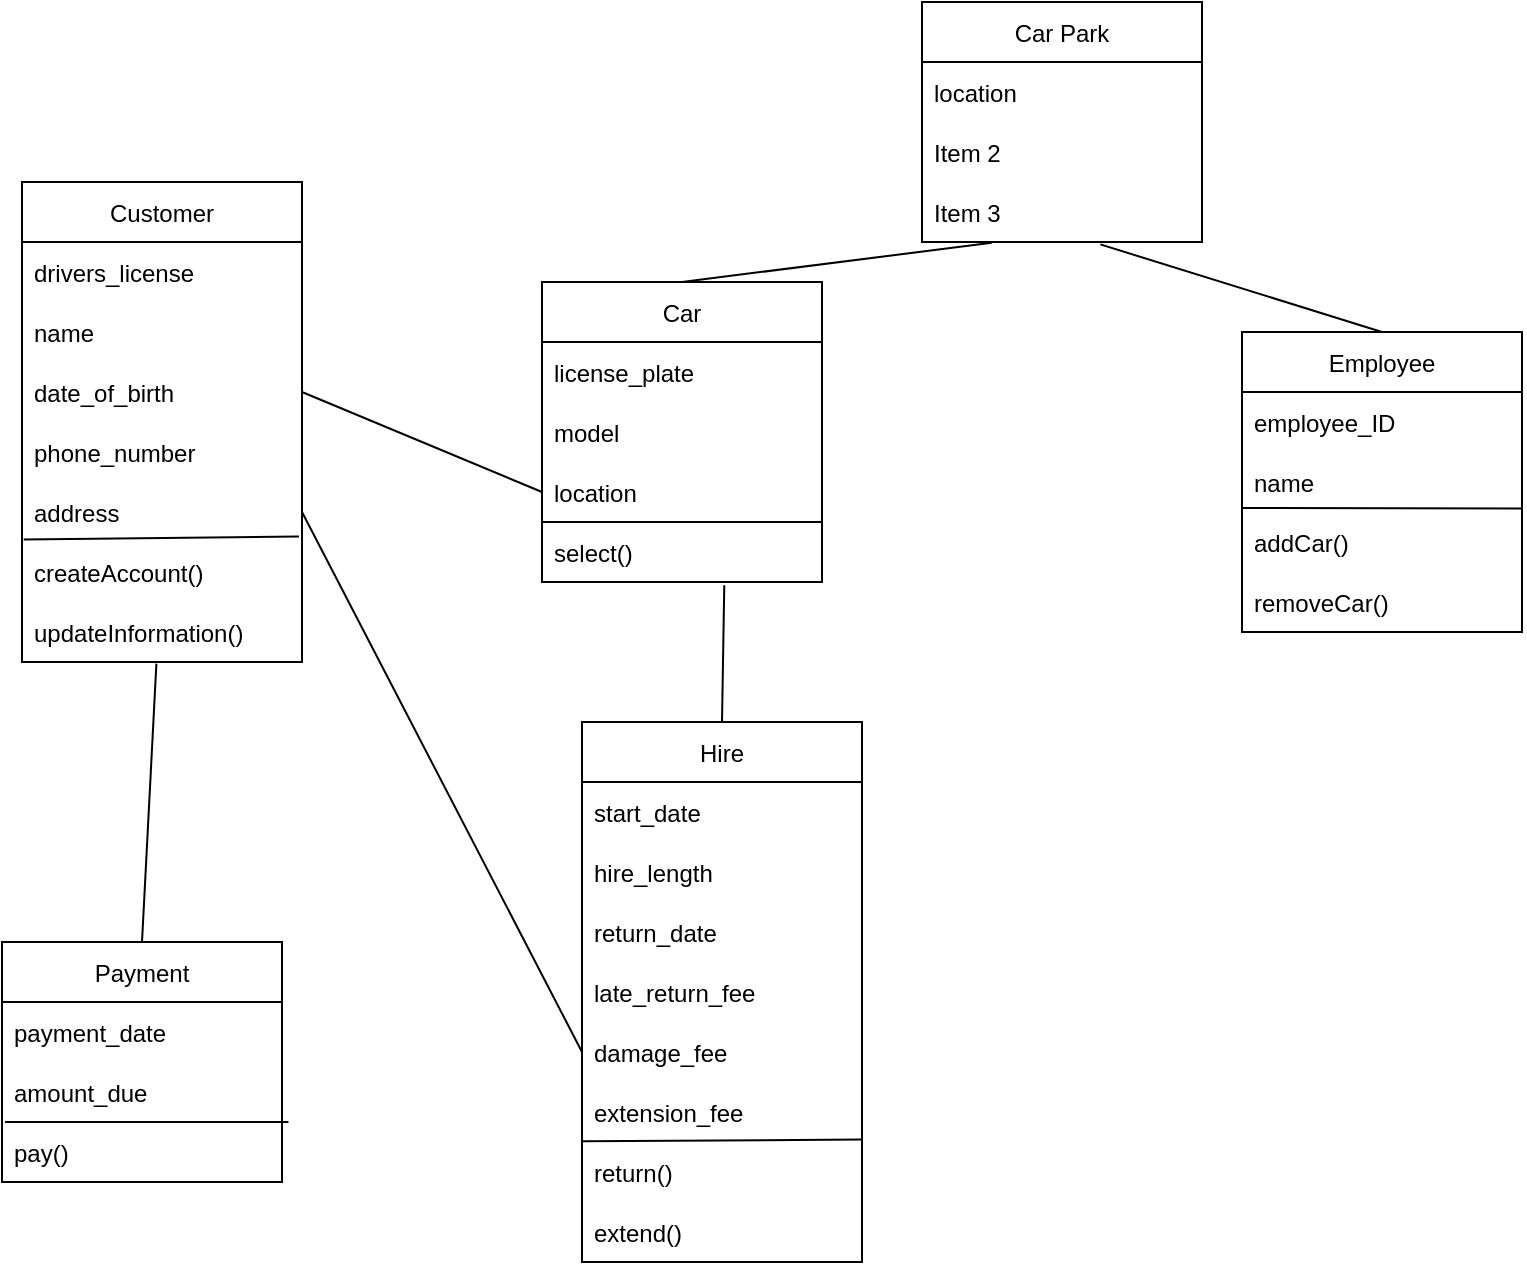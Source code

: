 <mxfile version="16.5.1" type="device"><diagram id="Q9zCMjPbEm7uwgnjjk9k" name="Page-1"><mxGraphModel dx="1038" dy="649" grid="1" gridSize="10" guides="1" tooltips="1" connect="1" arrows="1" fold="1" page="1" pageScale="1" pageWidth="850" pageHeight="1100" math="0" shadow="0"><root><mxCell id="0"/><mxCell id="1" parent="0"/><mxCell id="l8EElm-lrA3M2qKHBLBK-8" value="Customer" style="swimlane;fontStyle=0;childLayout=stackLayout;horizontal=1;startSize=30;horizontalStack=0;resizeParent=1;resizeParentMax=0;resizeLast=0;collapsible=1;marginBottom=0;" vertex="1" parent="1"><mxGeometry x="50" y="120" width="140" height="240" as="geometry"><mxRectangle x="350" y="90" width="80" height="30" as="alternateBounds"/></mxGeometry></mxCell><mxCell id="l8EElm-lrA3M2qKHBLBK-9" value="drivers_license" style="text;strokeColor=none;fillColor=none;align=left;verticalAlign=middle;spacingLeft=4;spacingRight=4;overflow=hidden;points=[[0,0.5],[1,0.5]];portConstraint=eastwest;rotatable=0;" vertex="1" parent="l8EElm-lrA3M2qKHBLBK-8"><mxGeometry y="30" width="140" height="30" as="geometry"/></mxCell><mxCell id="l8EElm-lrA3M2qKHBLBK-10" value="name" style="text;strokeColor=none;fillColor=none;align=left;verticalAlign=middle;spacingLeft=4;spacingRight=4;overflow=hidden;points=[[0,0.5],[1,0.5]];portConstraint=eastwest;rotatable=0;" vertex="1" parent="l8EElm-lrA3M2qKHBLBK-8"><mxGeometry y="60" width="140" height="30" as="geometry"/></mxCell><mxCell id="l8EElm-lrA3M2qKHBLBK-11" value="date_of_birth" style="text;strokeColor=none;fillColor=none;align=left;verticalAlign=middle;spacingLeft=4;spacingRight=4;overflow=hidden;points=[[0,0.5],[1,0.5]];portConstraint=eastwest;rotatable=0;" vertex="1" parent="l8EElm-lrA3M2qKHBLBK-8"><mxGeometry y="90" width="140" height="30" as="geometry"/></mxCell><mxCell id="l8EElm-lrA3M2qKHBLBK-24" value="phone_number" style="text;strokeColor=none;fillColor=none;align=left;verticalAlign=middle;spacingLeft=4;spacingRight=4;overflow=hidden;points=[[0,0.5],[1,0.5]];portConstraint=eastwest;rotatable=0;" vertex="1" parent="l8EElm-lrA3M2qKHBLBK-8"><mxGeometry y="120" width="140" height="30" as="geometry"/></mxCell><mxCell id="l8EElm-lrA3M2qKHBLBK-26" value="address" style="text;strokeColor=none;fillColor=none;align=left;verticalAlign=middle;spacingLeft=4;spacingRight=4;overflow=hidden;points=[[0,0.5],[1,0.5]];portConstraint=eastwest;rotatable=0;" vertex="1" parent="l8EElm-lrA3M2qKHBLBK-8"><mxGeometry y="150" width="140" height="30" as="geometry"/></mxCell><mxCell id="l8EElm-lrA3M2qKHBLBK-29" value="createAccount()" style="text;strokeColor=none;fillColor=none;align=left;verticalAlign=middle;spacingLeft=4;spacingRight=4;overflow=hidden;points=[[0,0.5],[1,0.5]];portConstraint=eastwest;rotatable=0;" vertex="1" parent="l8EElm-lrA3M2qKHBLBK-8"><mxGeometry y="180" width="140" height="30" as="geometry"/></mxCell><mxCell id="l8EElm-lrA3M2qKHBLBK-70" value="updateInformation()" style="text;strokeColor=none;fillColor=none;align=left;verticalAlign=middle;spacingLeft=4;spacingRight=4;overflow=hidden;points=[[0,0.5],[1,0.5]];portConstraint=eastwest;rotatable=0;" vertex="1" parent="l8EElm-lrA3M2qKHBLBK-8"><mxGeometry y="210" width="140" height="30" as="geometry"/></mxCell><mxCell id="l8EElm-lrA3M2qKHBLBK-30" value="" style="endArrow=none;html=1;rounded=0;entryX=0.989;entryY=-0.093;entryDx=0;entryDy=0;entryPerimeter=0;exitX=0.006;exitY=-0.04;exitDx=0;exitDy=0;exitPerimeter=0;" edge="1" parent="l8EElm-lrA3M2qKHBLBK-8"><mxGeometry width="50" height="50" relative="1" as="geometry"><mxPoint x="0.84" y="178.8" as="sourcePoint"/><mxPoint x="138.46" y="177.21" as="targetPoint"/></mxGeometry></mxCell><mxCell id="l8EElm-lrA3M2qKHBLBK-12" value="Hire" style="swimlane;fontStyle=0;childLayout=stackLayout;horizontal=1;startSize=30;horizontalStack=0;resizeParent=1;resizeParentMax=0;resizeLast=0;collapsible=1;marginBottom=0;" vertex="1" parent="1"><mxGeometry x="330" y="390" width="140" height="270" as="geometry"/></mxCell><mxCell id="l8EElm-lrA3M2qKHBLBK-13" value="start_date" style="text;strokeColor=none;fillColor=none;align=left;verticalAlign=middle;spacingLeft=4;spacingRight=4;overflow=hidden;points=[[0,0.5],[1,0.5]];portConstraint=eastwest;rotatable=0;" vertex="1" parent="l8EElm-lrA3M2qKHBLBK-12"><mxGeometry y="30" width="140" height="30" as="geometry"/></mxCell><mxCell id="l8EElm-lrA3M2qKHBLBK-14" value="hire_length" style="text;strokeColor=none;fillColor=none;align=left;verticalAlign=middle;spacingLeft=4;spacingRight=4;overflow=hidden;points=[[0,0.5],[1,0.5]];portConstraint=eastwest;rotatable=0;" vertex="1" parent="l8EElm-lrA3M2qKHBLBK-12"><mxGeometry y="60" width="140" height="30" as="geometry"/></mxCell><mxCell id="l8EElm-lrA3M2qKHBLBK-15" value="return_date" style="text;strokeColor=none;fillColor=none;align=left;verticalAlign=middle;spacingLeft=4;spacingRight=4;overflow=hidden;points=[[0,0.5],[1,0.5]];portConstraint=eastwest;rotatable=0;" vertex="1" parent="l8EElm-lrA3M2qKHBLBK-12"><mxGeometry y="90" width="140" height="30" as="geometry"/></mxCell><mxCell id="l8EElm-lrA3M2qKHBLBK-37" value="late_return_fee" style="text;strokeColor=none;fillColor=none;align=left;verticalAlign=middle;spacingLeft=4;spacingRight=4;overflow=hidden;points=[[0,0.5],[1,0.5]];portConstraint=eastwest;rotatable=0;" vertex="1" parent="l8EElm-lrA3M2qKHBLBK-12"><mxGeometry y="120" width="140" height="30" as="geometry"/></mxCell><mxCell id="l8EElm-lrA3M2qKHBLBK-38" value="damage_fee" style="text;strokeColor=none;fillColor=none;align=left;verticalAlign=middle;spacingLeft=4;spacingRight=4;overflow=hidden;points=[[0,0.5],[1,0.5]];portConstraint=eastwest;rotatable=0;" vertex="1" parent="l8EElm-lrA3M2qKHBLBK-12"><mxGeometry y="150" width="140" height="30" as="geometry"/></mxCell><mxCell id="l8EElm-lrA3M2qKHBLBK-68" value="extension_fee" style="text;strokeColor=none;fillColor=none;align=left;verticalAlign=middle;spacingLeft=4;spacingRight=4;overflow=hidden;points=[[0,0.5],[1,0.5]];portConstraint=eastwest;rotatable=0;" vertex="1" parent="l8EElm-lrA3M2qKHBLBK-12"><mxGeometry y="180" width="140" height="30" as="geometry"/></mxCell><mxCell id="l8EElm-lrA3M2qKHBLBK-39" value="return()" style="text;strokeColor=none;fillColor=none;align=left;verticalAlign=middle;spacingLeft=4;spacingRight=4;overflow=hidden;points=[[0,0.5],[1,0.5]];portConstraint=eastwest;rotatable=0;" vertex="1" parent="l8EElm-lrA3M2qKHBLBK-12"><mxGeometry y="210" width="140" height="30" as="geometry"/></mxCell><mxCell id="l8EElm-lrA3M2qKHBLBK-40" value="extend()" style="text;strokeColor=none;fillColor=none;align=left;verticalAlign=middle;spacingLeft=4;spacingRight=4;overflow=hidden;points=[[0,0.5],[1,0.5]];portConstraint=eastwest;rotatable=0;" vertex="1" parent="l8EElm-lrA3M2qKHBLBK-12"><mxGeometry y="240" width="140" height="30" as="geometry"/></mxCell><mxCell id="l8EElm-lrA3M2qKHBLBK-69" value="" style="endArrow=none;html=1;rounded=0;entryX=0.997;entryY=-0.04;entryDx=0;entryDy=0;entryPerimeter=0;exitX=0.003;exitY=-0.013;exitDx=0;exitDy=0;exitPerimeter=0;" edge="1" parent="l8EElm-lrA3M2qKHBLBK-12" source="l8EElm-lrA3M2qKHBLBK-39" target="l8EElm-lrA3M2qKHBLBK-39"><mxGeometry width="50" height="50" relative="1" as="geometry"><mxPoint x="-20" y="20" as="sourcePoint"/><mxPoint x="30" y="-30" as="targetPoint"/></mxGeometry></mxCell><mxCell id="l8EElm-lrA3M2qKHBLBK-16" value="Car" style="swimlane;fontStyle=0;childLayout=stackLayout;horizontal=1;startSize=30;horizontalStack=0;resizeParent=1;resizeParentMax=0;resizeLast=0;collapsible=1;marginBottom=0;" vertex="1" parent="1"><mxGeometry x="310" y="170" width="140" height="150" as="geometry"/></mxCell><mxCell id="l8EElm-lrA3M2qKHBLBK-17" value="license_plate" style="text;strokeColor=none;fillColor=none;align=left;verticalAlign=middle;spacingLeft=4;spacingRight=4;overflow=hidden;points=[[0,0.5],[1,0.5]];portConstraint=eastwest;rotatable=0;" vertex="1" parent="l8EElm-lrA3M2qKHBLBK-16"><mxGeometry y="30" width="140" height="30" as="geometry"/></mxCell><mxCell id="l8EElm-lrA3M2qKHBLBK-18" value="model" style="text;strokeColor=none;fillColor=none;align=left;verticalAlign=middle;spacingLeft=4;spacingRight=4;overflow=hidden;points=[[0,0.5],[1,0.5]];portConstraint=eastwest;rotatable=0;" vertex="1" parent="l8EElm-lrA3M2qKHBLBK-16"><mxGeometry y="60" width="140" height="30" as="geometry"/></mxCell><mxCell id="l8EElm-lrA3M2qKHBLBK-31" value="location" style="text;strokeColor=none;fillColor=none;align=left;verticalAlign=middle;spacingLeft=4;spacingRight=4;overflow=hidden;points=[[0,0.5],[1,0.5]];portConstraint=eastwest;rotatable=0;" vertex="1" parent="l8EElm-lrA3M2qKHBLBK-16"><mxGeometry y="90" width="140" height="30" as="geometry"/></mxCell><mxCell id="l8EElm-lrA3M2qKHBLBK-32" value="select()" style="text;strokeColor=none;fillColor=none;align=left;verticalAlign=middle;spacingLeft=4;spacingRight=4;overflow=hidden;points=[[0,0.5],[1,0.5]];portConstraint=eastwest;rotatable=0;" vertex="1" parent="l8EElm-lrA3M2qKHBLBK-16"><mxGeometry y="120" width="140" height="30" as="geometry"/></mxCell><mxCell id="l8EElm-lrA3M2qKHBLBK-36" value="" style="endArrow=none;html=1;rounded=0;entryX=1;entryY=1;entryDx=0;entryDy=0;entryPerimeter=0;" edge="1" parent="l8EElm-lrA3M2qKHBLBK-16" target="l8EElm-lrA3M2qKHBLBK-31"><mxGeometry width="50" height="50" relative="1" as="geometry"><mxPoint y="120" as="sourcePoint"/><mxPoint x="-180" y="90" as="targetPoint"/></mxGeometry></mxCell><mxCell id="l8EElm-lrA3M2qKHBLBK-20" value="Payment" style="swimlane;fontStyle=0;childLayout=stackLayout;horizontal=1;startSize=30;horizontalStack=0;resizeParent=1;resizeParentMax=0;resizeLast=0;collapsible=1;marginBottom=0;" vertex="1" parent="1"><mxGeometry x="40" y="500" width="140" height="120" as="geometry"/></mxCell><mxCell id="l8EElm-lrA3M2qKHBLBK-64" value="payment_date" style="text;strokeColor=none;fillColor=none;align=left;verticalAlign=middle;spacingLeft=4;spacingRight=4;overflow=hidden;points=[[0,0.5],[1,0.5]];portConstraint=eastwest;rotatable=0;" vertex="1" parent="l8EElm-lrA3M2qKHBLBK-20"><mxGeometry y="30" width="140" height="30" as="geometry"/></mxCell><mxCell id="l8EElm-lrA3M2qKHBLBK-21" value="amount_due" style="text;strokeColor=none;fillColor=none;align=left;verticalAlign=middle;spacingLeft=4;spacingRight=4;overflow=hidden;points=[[0,0.5],[1,0.5]];portConstraint=eastwest;rotatable=0;" vertex="1" parent="l8EElm-lrA3M2qKHBLBK-20"><mxGeometry y="60" width="140" height="30" as="geometry"/></mxCell><mxCell id="l8EElm-lrA3M2qKHBLBK-23" value="pay()" style="text;strokeColor=none;fillColor=none;align=left;verticalAlign=middle;spacingLeft=4;spacingRight=4;overflow=hidden;points=[[0,0.5],[1,0.5]];portConstraint=eastwest;rotatable=0;" vertex="1" parent="l8EElm-lrA3M2qKHBLBK-20"><mxGeometry y="90" width="140" height="30" as="geometry"/></mxCell><mxCell id="l8EElm-lrA3M2qKHBLBK-43" value="" style="endArrow=none;html=1;rounded=0;exitX=0.011;exitY=0;exitDx=0;exitDy=0;exitPerimeter=0;entryX=1.023;entryY=0;entryDx=0;entryDy=0;entryPerimeter=0;" edge="1" parent="l8EElm-lrA3M2qKHBLBK-20" source="l8EElm-lrA3M2qKHBLBK-23" target="l8EElm-lrA3M2qKHBLBK-23"><mxGeometry width="50" height="50" relative="1" as="geometry"><mxPoint x="10" y="-70" as="sourcePoint"/><mxPoint x="60" y="-120" as="targetPoint"/></mxGeometry></mxCell><mxCell id="l8EElm-lrA3M2qKHBLBK-44" value="" style="endArrow=none;html=1;rounded=0;exitX=0.5;exitY=0;exitDx=0;exitDy=0;entryX=0.48;entryY=1.027;entryDx=0;entryDy=0;entryPerimeter=0;" edge="1" parent="1" source="l8EElm-lrA3M2qKHBLBK-20" target="l8EElm-lrA3M2qKHBLBK-70"><mxGeometry width="50" height="50" relative="1" as="geometry"><mxPoint x="400" y="360" as="sourcePoint"/><mxPoint x="320" y="350" as="targetPoint"/></mxGeometry></mxCell><mxCell id="l8EElm-lrA3M2qKHBLBK-45" value="" style="endArrow=none;html=1;rounded=0;entryX=0;entryY=0.5;entryDx=0;entryDy=0;exitX=1;exitY=0.5;exitDx=0;exitDy=0;" edge="1" parent="1" source="l8EElm-lrA3M2qKHBLBK-11" target="l8EElm-lrA3M2qKHBLBK-31"><mxGeometry width="50" height="50" relative="1" as="geometry"><mxPoint x="400" y="380" as="sourcePoint"/><mxPoint x="450" y="330" as="targetPoint"/></mxGeometry></mxCell><mxCell id="l8EElm-lrA3M2qKHBLBK-46" value="" style="endArrow=none;html=1;rounded=0;entryX=0.651;entryY=1.053;entryDx=0;entryDy=0;entryPerimeter=0;exitX=0.5;exitY=0;exitDx=0;exitDy=0;" edge="1" parent="1" source="l8EElm-lrA3M2qKHBLBK-12" target="l8EElm-lrA3M2qKHBLBK-32"><mxGeometry width="50" height="50" relative="1" as="geometry"><mxPoint x="400" y="380" as="sourcePoint"/><mxPoint x="378.74" y="351.2" as="targetPoint"/></mxGeometry></mxCell><mxCell id="l8EElm-lrA3M2qKHBLBK-48" value="Car Park" style="swimlane;fontStyle=0;childLayout=stackLayout;horizontal=1;startSize=30;horizontalStack=0;resizeParent=1;resizeParentMax=0;resizeLast=0;collapsible=1;marginBottom=0;" vertex="1" parent="1"><mxGeometry x="500" y="30" width="140" height="120" as="geometry"/></mxCell><mxCell id="l8EElm-lrA3M2qKHBLBK-49" value="location" style="text;strokeColor=none;fillColor=none;align=left;verticalAlign=middle;spacingLeft=4;spacingRight=4;overflow=hidden;points=[[0,0.5],[1,0.5]];portConstraint=eastwest;rotatable=0;" vertex="1" parent="l8EElm-lrA3M2qKHBLBK-48"><mxGeometry y="30" width="140" height="30" as="geometry"/></mxCell><mxCell id="l8EElm-lrA3M2qKHBLBK-50" value="Item 2" style="text;strokeColor=none;fillColor=none;align=left;verticalAlign=middle;spacingLeft=4;spacingRight=4;overflow=hidden;points=[[0,0.5],[1,0.5]];portConstraint=eastwest;rotatable=0;" vertex="1" parent="l8EElm-lrA3M2qKHBLBK-48"><mxGeometry y="60" width="140" height="30" as="geometry"/></mxCell><mxCell id="l8EElm-lrA3M2qKHBLBK-51" value="Item 3" style="text;strokeColor=none;fillColor=none;align=left;verticalAlign=middle;spacingLeft=4;spacingRight=4;overflow=hidden;points=[[0,0.5],[1,0.5]];portConstraint=eastwest;rotatable=0;" vertex="1" parent="l8EElm-lrA3M2qKHBLBK-48"><mxGeometry y="90" width="140" height="30" as="geometry"/></mxCell><mxCell id="l8EElm-lrA3M2qKHBLBK-56" value="Employee" style="swimlane;fontStyle=0;childLayout=stackLayout;horizontal=1;startSize=30;horizontalStack=0;resizeParent=1;resizeParentMax=0;resizeLast=0;collapsible=1;marginBottom=0;" vertex="1" parent="1"><mxGeometry x="660" y="195" width="140" height="150" as="geometry"/></mxCell><mxCell id="l8EElm-lrA3M2qKHBLBK-57" value="employee_ID" style="text;strokeColor=none;fillColor=none;align=left;verticalAlign=middle;spacingLeft=4;spacingRight=4;overflow=hidden;points=[[0,0.5],[1,0.5]];portConstraint=eastwest;rotatable=0;" vertex="1" parent="l8EElm-lrA3M2qKHBLBK-56"><mxGeometry y="30" width="140" height="30" as="geometry"/></mxCell><mxCell id="l8EElm-lrA3M2qKHBLBK-58" value="name" style="text;strokeColor=none;fillColor=none;align=left;verticalAlign=middle;spacingLeft=4;spacingRight=4;overflow=hidden;points=[[0,0.5],[1,0.5]];portConstraint=eastwest;rotatable=0;" vertex="1" parent="l8EElm-lrA3M2qKHBLBK-56"><mxGeometry y="60" width="140" height="30" as="geometry"/></mxCell><mxCell id="l8EElm-lrA3M2qKHBLBK-59" value="addCar()" style="text;strokeColor=none;fillColor=none;align=left;verticalAlign=middle;spacingLeft=4;spacingRight=4;overflow=hidden;points=[[0,0.5],[1,0.5]];portConstraint=eastwest;rotatable=0;" vertex="1" parent="l8EElm-lrA3M2qKHBLBK-56"><mxGeometry y="90" width="140" height="30" as="geometry"/></mxCell><mxCell id="l8EElm-lrA3M2qKHBLBK-71" value="removeCar()" style="text;strokeColor=none;fillColor=none;align=left;verticalAlign=middle;spacingLeft=4;spacingRight=4;overflow=hidden;points=[[0,0.5],[1,0.5]];portConstraint=eastwest;rotatable=0;" vertex="1" parent="l8EElm-lrA3M2qKHBLBK-56"><mxGeometry y="120" width="140" height="30" as="geometry"/></mxCell><mxCell id="l8EElm-lrA3M2qKHBLBK-72" value="" style="endArrow=none;html=1;rounded=0;entryX=0.997;entryY=-0.06;entryDx=0;entryDy=0;entryPerimeter=0;" edge="1" parent="l8EElm-lrA3M2qKHBLBK-56" target="l8EElm-lrA3M2qKHBLBK-59"><mxGeometry width="50" height="50" relative="1" as="geometry"><mxPoint y="88" as="sourcePoint"/><mxPoint x="-210" y="135" as="targetPoint"/></mxGeometry></mxCell><mxCell id="l8EElm-lrA3M2qKHBLBK-61" value="" style="endArrow=none;html=1;rounded=0;entryX=0.249;entryY=1.013;entryDx=0;entryDy=0;entryPerimeter=0;exitX=0.5;exitY=0;exitDx=0;exitDy=0;" edge="1" parent="1" source="l8EElm-lrA3M2qKHBLBK-16" target="l8EElm-lrA3M2qKHBLBK-51"><mxGeometry width="50" height="50" relative="1" as="geometry"><mxPoint x="400" y="380" as="sourcePoint"/><mxPoint x="590" y="210" as="targetPoint"/></mxGeometry></mxCell><mxCell id="l8EElm-lrA3M2qKHBLBK-62" value="" style="endArrow=none;html=1;rounded=0;exitX=0.5;exitY=0;exitDx=0;exitDy=0;entryX=0.637;entryY=1.04;entryDx=0;entryDy=0;entryPerimeter=0;" edge="1" parent="1" source="l8EElm-lrA3M2qKHBLBK-56" target="l8EElm-lrA3M2qKHBLBK-51"><mxGeometry width="50" height="50" relative="1" as="geometry"><mxPoint x="400" y="380" as="sourcePoint"/><mxPoint x="600" y="195" as="targetPoint"/></mxGeometry></mxCell><mxCell id="l8EElm-lrA3M2qKHBLBK-73" value="" style="endArrow=none;html=1;rounded=0;entryX=1;entryY=0.5;entryDx=0;entryDy=0;exitX=0;exitY=0.5;exitDx=0;exitDy=0;" edge="1" parent="1" source="l8EElm-lrA3M2qKHBLBK-38" target="l8EElm-lrA3M2qKHBLBK-26"><mxGeometry width="50" height="50" relative="1" as="geometry"><mxPoint x="400" y="380" as="sourcePoint"/><mxPoint x="450" y="330" as="targetPoint"/></mxGeometry></mxCell></root></mxGraphModel></diagram></mxfile>